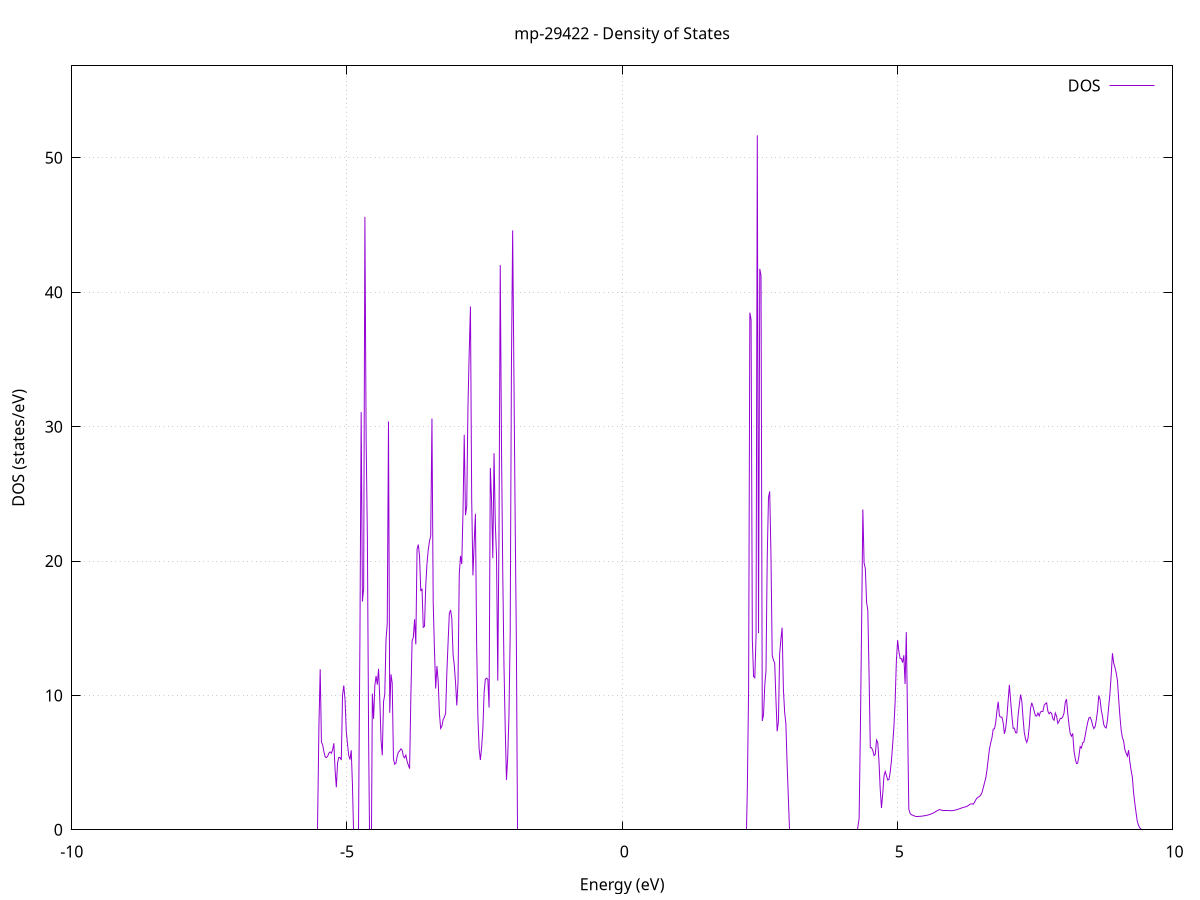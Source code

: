 set title 'mp-29422 - Density of States'
set xlabel 'Energy (eV)'
set ylabel 'DOS (states/eV)'
set grid
set xrange [-10:10]
set yrange [0:56.846]
set xzeroaxis lt -1
set terminal png size 800,600
set output 'mp-29422_dos_gnuplot.png'
plot '-' using 1:2 with lines title 'DOS'
-33.623000 0.000000
-33.600400 0.000000
-33.577900 0.000000
-33.555300 0.000000
-33.532700 0.000000
-33.510200 0.000000
-33.487600 0.000000
-33.465100 0.000000
-33.442500 0.000000
-33.419900 0.000000
-33.397400 0.000000
-33.374800 0.000000
-33.352200 0.000000
-33.329700 0.000000
-33.307100 0.000000
-33.284500 0.000000
-33.262000 0.000000
-33.239400 0.000000
-33.216900 0.000000
-33.194300 0.000000
-33.171700 0.000000
-33.149200 0.000000
-33.126600 0.000000
-33.104000 0.000000
-33.081500 0.000000
-33.058900 0.000000
-33.036400 0.000000
-33.013800 0.000000
-32.991200 0.000000
-32.968700 0.000000
-32.946100 0.000000
-32.923500 0.000000
-32.901000 0.000000
-32.878400 0.000000
-32.855800 0.000000
-32.833300 0.000000
-32.810700 0.000000
-32.788200 0.000000
-32.765600 0.000000
-32.743000 0.000000
-32.720500 0.000000
-32.697900 0.000000
-32.675300 0.000000
-32.652800 0.000000
-32.630200 0.000000
-32.607600 0.000000
-32.585100 0.000000
-32.562500 0.000000
-32.540000 0.000000
-32.517400 0.000000
-32.494800 0.000000
-32.472300 0.000000
-32.449700 0.000000
-32.427100 0.000000
-32.404600 0.000000
-32.382000 0.000000
-32.359500 0.000000
-32.336900 0.000000
-32.314300 0.000000
-32.291800 0.000000
-32.269200 0.000000
-32.246600 0.000000
-32.224100 0.000000
-32.201500 0.000000
-32.178900 0.000000
-32.156400 0.000000
-32.133800 0.000000
-32.111300 0.000000
-32.088700 0.000000
-32.066100 0.000000
-32.043600 0.000000
-32.021000 0.000000
-31.998400 0.000000
-31.975900 0.000000
-31.953300 0.000000
-31.930700 0.000000
-31.908200 0.000000
-31.885600 0.000000
-31.863100 0.000000
-31.840500 0.000000
-31.817900 0.000000
-31.795400 0.000000
-31.772800 0.000000
-31.750200 0.000000
-31.727700 0.000000
-31.705100 0.000000
-31.682600 0.000000
-31.660000 0.000000
-31.637400 0.000000
-31.614900 0.000000
-31.592300 0.000000
-31.569700 245.312000
-31.547200 225.236200
-31.524600 129.311100
-31.502000 0.000000
-31.479500 0.000000
-31.456900 0.000000
-31.434400 0.000000
-31.411800 0.000000
-31.389200 0.000000
-31.366700 0.000000
-31.344100 0.000000
-31.321500 0.000000
-31.299000 0.000000
-31.276400 0.000000
-31.253800 0.000000
-31.231300 0.000000
-31.208700 0.000000
-31.186200 0.000000
-31.163600 0.000000
-31.141000 0.000000
-31.118500 0.000000
-31.095900 0.000000
-31.073300 0.000000
-31.050800 0.000000
-31.028200 0.000000
-31.005600 0.000000
-30.983100 0.000000
-30.960500 0.000000
-30.938000 0.000000
-30.915400 0.000000
-30.892800 0.000000
-30.870300 0.000000
-30.847700 0.000000
-30.825100 0.000000
-30.802600 0.000000
-30.780000 0.000000
-30.757500 0.000000
-30.734900 0.000000
-30.712300 0.000000
-30.689800 0.000000
-30.667200 0.000000
-30.644600 0.000000
-30.622100 0.000000
-30.599500 0.000000
-30.576900 0.000000
-30.554400 0.000000
-30.531800 0.000000
-30.509300 0.000000
-30.486700 0.000000
-30.464100 0.000000
-30.441600 0.000000
-30.419000 0.000000
-30.396400 0.000000
-30.373900 0.000000
-30.351300 0.000000
-30.328700 0.000000
-30.306200 0.000000
-30.283600 0.000000
-30.261100 0.000000
-30.238500 0.000000
-30.215900 0.000000
-30.193400 0.000000
-30.170800 0.000000
-30.148200 0.000000
-30.125700 0.000000
-30.103100 0.000000
-30.080600 0.000000
-30.058000 0.000000
-30.035400 0.000000
-30.012900 0.000000
-29.990300 0.000000
-29.967700 0.000000
-29.945200 0.000000
-29.922600 0.000000
-29.900000 0.000000
-29.877500 0.000000
-29.854900 0.000000
-29.832400 0.000000
-29.809800 0.000000
-29.787200 0.000000
-29.764700 0.000000
-29.742100 0.000000
-29.719500 0.000000
-29.697000 0.000000
-29.674400 0.000000
-29.651800 0.000000
-29.629300 0.000000
-29.606700 0.000000
-29.584200 0.000000
-29.561600 0.000000
-29.539000 0.000000
-29.516500 0.000000
-29.493900 0.000000
-29.471300 0.000000
-29.448800 0.000000
-29.426200 0.000000
-29.403700 0.000000
-29.381100 0.000000
-29.358500 0.000000
-29.336000 0.000000
-29.313400 0.000000
-29.290800 0.000000
-29.268300 0.000000
-29.245700 0.000000
-29.223100 0.000000
-29.200600 0.000000
-29.178000 0.000000
-29.155500 0.000000
-29.132900 0.000000
-29.110300 0.000000
-29.087800 0.000000
-29.065200 0.000000
-29.042600 0.000000
-29.020100 0.000000
-28.997500 0.000000
-28.974900 0.000000
-28.952400 0.000000
-28.929800 0.000000
-28.907300 0.000000
-28.884700 0.000000
-28.862100 0.000000
-28.839600 0.000000
-28.817000 0.000000
-28.794400 0.000000
-28.771900 0.000000
-28.749300 0.000000
-28.726800 0.000000
-28.704200 0.000000
-28.681600 0.000000
-28.659100 0.000000
-28.636500 0.000000
-28.613900 0.000000
-28.591400 0.000000
-28.568800 0.000000
-28.546200 0.000000
-28.523700 0.000000
-28.501100 0.000000
-28.478600 0.000000
-28.456000 0.000000
-28.433400 0.000000
-28.410900 0.000000
-28.388300 0.000000
-28.365700 0.000000
-28.343200 0.000000
-28.320600 0.000000
-28.298000 0.000000
-28.275500 0.000000
-28.252900 0.000000
-28.230400 0.000000
-28.207800 0.000000
-28.185200 0.000000
-28.162700 0.000000
-28.140100 0.000000
-28.117500 0.000000
-28.095000 0.000000
-28.072400 0.000000
-28.049900 0.000000
-28.027300 0.000000
-28.004700 0.000000
-27.982200 0.000000
-27.959600 0.000000
-27.937000 0.000000
-27.914500 0.000000
-27.891900 0.000000
-27.869300 0.000000
-27.846800 0.000000
-27.824200 0.000000
-27.801700 0.000000
-27.779100 0.000000
-27.756500 0.000000
-27.734000 0.000000
-27.711400 0.000000
-27.688800 0.000000
-27.666300 0.000000
-27.643700 0.000000
-27.621100 0.000000
-27.598600 0.000000
-27.576000 0.000000
-27.553500 0.000000
-27.530900 0.000000
-27.508300 0.000000
-27.485800 0.000000
-27.463200 0.000000
-27.440600 0.000000
-27.418100 0.000000
-27.395500 0.000000
-27.373000 0.000000
-27.350400 0.000000
-27.327800 0.000000
-27.305300 0.000000
-27.282700 0.000000
-27.260100 0.000000
-27.237600 0.000000
-27.215000 0.000000
-27.192400 0.000000
-27.169900 0.000000
-27.147300 0.000000
-27.124800 0.000000
-27.102200 0.000000
-27.079600 0.000000
-27.057100 0.000000
-27.034500 0.000000
-27.011900 0.000000
-26.989400 0.000000
-26.966800 0.000000
-26.944200 0.000000
-26.921700 0.000000
-26.899100 0.000000
-26.876600 0.000000
-26.854000 0.000000
-26.831400 0.000000
-26.808900 0.000000
-26.786300 0.000000
-26.763700 0.000000
-26.741200 0.000000
-26.718600 0.000000
-26.696000 0.000000
-26.673500 0.000000
-26.650900 0.000000
-26.628400 0.000000
-26.605800 0.000000
-26.583200 0.000000
-26.560700 0.000000
-26.538100 0.000000
-26.515500 0.000000
-26.493000 0.000000
-26.470400 0.000000
-26.447900 0.000000
-26.425300 0.000000
-26.402700 0.000000
-26.380200 0.000000
-26.357600 0.000000
-26.335000 0.000000
-26.312500 0.000000
-26.289900 0.000000
-26.267300 0.000000
-26.244800 0.000000
-26.222200 0.000000
-26.199700 0.000000
-26.177100 0.000000
-26.154500 0.000000
-26.132000 0.000000
-26.109400 0.000000
-26.086800 0.000000
-26.064300 0.000000
-26.041700 0.000000
-26.019100 0.000000
-25.996600 0.000000
-25.974000 0.000000
-25.951500 0.000000
-25.928900 0.000000
-25.906300 0.000000
-25.883800 0.000000
-25.861200 0.000000
-25.838600 0.000000
-25.816100 0.000000
-25.793500 0.000000
-25.771000 0.000000
-25.748400 0.000000
-25.725800 0.000000
-25.703300 0.000000
-25.680700 0.000000
-25.658100 0.000000
-25.635600 0.000000
-25.613000 0.000000
-25.590400 0.000000
-25.567900 0.000000
-25.545300 0.000000
-25.522800 0.000000
-25.500200 0.000000
-25.477600 0.000000
-25.455100 0.000000
-25.432500 0.000000
-25.409900 0.000000
-25.387400 0.000000
-25.364800 0.000000
-25.342200 0.000000
-25.319700 0.000000
-25.297100 0.000000
-25.274600 0.000000
-25.252000 0.000000
-25.229400 0.000000
-25.206900 0.000000
-25.184300 0.000000
-25.161700 0.000000
-25.139200 0.000000
-25.116600 0.000000
-25.094100 0.000000
-25.071500 0.000000
-25.048900 0.000000
-25.026400 0.000000
-25.003800 0.000000
-24.981200 0.000000
-24.958700 0.000000
-24.936100 0.000000
-24.913500 0.000000
-24.891000 0.000000
-24.868400 0.000000
-24.845900 0.000000
-24.823300 0.000000
-24.800700 0.000000
-24.778200 0.000000
-24.755600 0.000000
-24.733000 0.000000
-24.710500 0.000000
-24.687900 0.000000
-24.665300 0.000000
-24.642800 0.000000
-24.620200 0.000000
-24.597700 0.000000
-24.575100 0.000000
-24.552500 0.000000
-24.530000 0.000000
-24.507400 0.000000
-24.484800 0.000000
-24.462300 0.000000
-24.439700 0.000000
-24.417200 0.000000
-24.394600 0.000000
-24.372000 0.000000
-24.349500 0.000000
-24.326900 0.000000
-24.304300 0.000000
-24.281800 0.000000
-24.259200 0.000000
-24.236600 0.000000
-24.214100 0.000000
-24.191500 0.000000
-24.169000 0.000000
-24.146400 0.000000
-24.123800 0.000000
-24.101300 0.000000
-24.078700 0.000000
-24.056100 0.000000
-24.033600 0.000000
-24.011000 0.000000
-23.988400 0.000000
-23.965900 0.000000
-23.943300 0.000000
-23.920800 0.000000
-23.898200 0.000000
-23.875600 0.000000
-23.853100 0.000000
-23.830500 0.000000
-23.807900 0.000000
-23.785400 0.000000
-23.762800 0.000000
-23.740300 0.000000
-23.717700 0.000000
-23.695100 0.000000
-23.672600 0.000000
-23.650000 0.000000
-23.627400 0.000000
-23.604900 0.000000
-23.582300 0.000000
-23.559700 0.000000
-23.537200 0.000000
-23.514600 0.000000
-23.492100 0.000000
-23.469500 0.000000
-23.446900 0.000000
-23.424400 0.000000
-23.401800 0.000000
-23.379200 0.000000
-23.356700 0.000000
-23.334100 0.000000
-23.311500 0.000000
-23.289000 0.000000
-23.266400 0.000000
-23.243900 0.000000
-23.221300 0.000000
-23.198700 0.000000
-23.176200 0.000000
-23.153600 0.000000
-23.131000 0.000000
-23.108500 0.000000
-23.085900 0.000000
-23.063400 0.000000
-23.040800 0.000000
-23.018200 0.000000
-22.995700 0.000000
-22.973100 0.000000
-22.950500 0.000000
-22.928000 0.000000
-22.905400 0.000000
-22.882800 0.000000
-22.860300 0.000000
-22.837700 0.000000
-22.815200 0.000000
-22.792600 0.000000
-22.770000 0.000000
-22.747500 0.000000
-22.724900 0.000000
-22.702300 0.000000
-22.679800 0.000000
-22.657200 0.000000
-22.634600 0.000000
-22.612100 0.000000
-22.589500 0.000000
-22.567000 0.000000
-22.544400 0.000000
-22.521800 0.000000
-22.499300 0.000000
-22.476700 0.000000
-22.454100 0.000000
-22.431600 0.000000
-22.409000 0.000000
-22.386400 0.000000
-22.363900 0.000000
-22.341300 0.000000
-22.318800 0.000000
-22.296200 0.000000
-22.273600 0.000000
-22.251100 0.000000
-22.228500 0.000000
-22.205900 0.000000
-22.183400 0.000000
-22.160800 0.000000
-22.138300 0.000000
-22.115700 0.000000
-22.093100 0.000000
-22.070600 0.000000
-22.048000 0.000000
-22.025400 0.000000
-22.002900 0.000000
-21.980300 0.000000
-21.957700 0.000000
-21.935200 0.000000
-21.912600 0.000000
-21.890100 0.000000
-21.867500 0.000000
-21.844900 0.000000
-21.822400 0.000000
-21.799800 0.000000
-21.777200 0.000000
-21.754700 0.000000
-21.732100 0.000000
-21.709500 0.000000
-21.687000 0.000000
-21.664400 0.000000
-21.641900 0.000000
-21.619300 0.000000
-21.596700 0.000000
-21.574200 0.000000
-21.551600 0.000000
-21.529000 0.000000
-21.506500 0.000000
-21.483900 0.000000
-21.461400 0.000000
-21.438800 0.000000
-21.416200 0.000000
-21.393700 0.000000
-21.371100 0.000000
-21.348500 0.000000
-21.326000 0.000000
-21.303400 0.000000
-21.280800 0.000000
-21.258300 0.000000
-21.235700 0.000000
-21.213200 0.000000
-21.190600 0.000000
-21.168000 0.000000
-21.145500 0.000000
-21.122900 0.000000
-21.100300 0.000000
-21.077800 0.000000
-21.055200 0.000000
-21.032600 0.000000
-21.010100 0.000000
-20.987500 0.000000
-20.965000 0.000000
-20.942400 0.000000
-20.919800 0.000000
-20.897300 0.000000
-20.874700 0.000000
-20.852100 0.000000
-20.829600 0.000000
-20.807000 0.000000
-20.784500 0.000000
-20.761900 0.000000
-20.739300 0.000000
-20.716800 0.000000
-20.694200 0.000000
-20.671600 0.000000
-20.649100 0.000000
-20.626500 0.000000
-20.603900 0.000000
-20.581400 0.000000
-20.558800 0.000000
-20.536300 0.000000
-20.513700 0.000000
-20.491100 0.000000
-20.468600 0.000000
-20.446000 0.000000
-20.423400 0.000000
-20.400900 0.000000
-20.378300 0.000000
-20.355700 0.000000
-20.333200 0.000000
-20.310600 0.000000
-20.288100 0.000000
-20.265500 0.000000
-20.242900 0.000000
-20.220400 0.000000
-20.197800 0.000000
-20.175200 0.000000
-20.152700 0.000000
-20.130100 0.000000
-20.107600 0.000000
-20.085000 0.000000
-20.062400 0.000000
-20.039900 0.000000
-20.017300 0.000000
-19.994700 0.000000
-19.972200 0.000000
-19.949600 0.000000
-19.927000 0.000000
-19.904500 0.000000
-19.881900 0.000000
-19.859400 0.000000
-19.836800 0.000000
-19.814200 0.000000
-19.791700 0.000000
-19.769100 0.000000
-19.746500 0.000000
-19.724000 0.000000
-19.701400 0.000000
-19.678800 0.000000
-19.656300 0.000000
-19.633700 0.000000
-19.611200 0.000000
-19.588600 0.000000
-19.566000 0.000000
-19.543500 0.000000
-19.520900 0.000000
-19.498300 0.000000
-19.475800 0.000000
-19.453200 0.000000
-19.430700 0.000000
-19.408100 0.000000
-19.385500 0.000000
-19.363000 0.000000
-19.340400 0.000000
-19.317800 0.000000
-19.295300 0.000000
-19.272700 0.000000
-19.250100 0.000000
-19.227600 0.000000
-19.205000 0.000000
-19.182500 0.000000
-19.159900 0.000000
-19.137300 0.000000
-19.114800 0.000000
-19.092200 0.000000
-19.069600 0.000000
-19.047100 0.000000
-19.024500 0.000000
-19.001900 0.000000
-18.979400 0.000000
-18.956800 0.000000
-18.934300 0.000000
-18.911700 0.000000
-18.889100 0.000000
-18.866600 0.000000
-18.844000 0.000000
-18.821400 0.000000
-18.798900 0.000000
-18.776300 0.000000
-18.753800 0.000000
-18.731200 0.000000
-18.708600 0.000000
-18.686100 0.000000
-18.663500 0.000000
-18.640900 0.000000
-18.618400 0.000000
-18.595800 0.000000
-18.573200 0.000000
-18.550700 0.000000
-18.528100 0.000000
-18.505600 0.000000
-18.483000 0.000000
-18.460400 0.000000
-18.437900 0.000000
-18.415300 0.000000
-18.392700 0.000000
-18.370200 0.000000
-18.347600 0.000000
-18.325000 0.000000
-18.302500 0.000000
-18.279900 0.000000
-18.257400 0.000000
-18.234800 0.000000
-18.212200 0.000000
-18.189700 0.000000
-18.167100 0.000000
-18.144500 0.000000
-18.122000 0.000000
-18.099400 0.000000
-18.076800 0.000000
-18.054300 0.000000
-18.031700 0.000000
-18.009200 0.000000
-17.986600 0.000000
-17.964000 0.000000
-17.941500 0.000000
-17.918900 0.000000
-17.896300 0.000000
-17.873800 0.000000
-17.851200 0.000000
-17.828700 0.000000
-17.806100 0.000000
-17.783500 0.000000
-17.761000 0.000000
-17.738400 0.000000
-17.715800 0.000000
-17.693300 0.000000
-17.670700 0.000000
-17.648100 0.000000
-17.625600 0.000000
-17.603000 0.000000
-17.580500 0.000000
-17.557900 0.000000
-17.535300 0.000000
-17.512800 0.000000
-17.490200 0.000000
-17.467600 0.000000
-17.445100 0.000000
-17.422500 0.000000
-17.399900 0.000000
-17.377400 0.000000
-17.354800 0.000000
-17.332300 0.000000
-17.309700 0.000000
-17.287100 0.000000
-17.264600 0.000000
-17.242000 0.000000
-17.219400 0.000000
-17.196900 0.000000
-17.174300 0.000000
-17.151800 0.000000
-17.129200 0.000000
-17.106600 0.000000
-17.084100 0.000000
-17.061500 0.000000
-17.038900 0.000000
-17.016400 0.000000
-16.993800 0.000000
-16.971200 0.000000
-16.948700 0.000000
-16.926100 0.000000
-16.903600 0.000000
-16.881000 0.000000
-16.858400 0.000000
-16.835900 0.000000
-16.813300 0.000000
-16.790700 0.000000
-16.768200 0.000000
-16.745600 0.000000
-16.723000 0.000000
-16.700500 0.000000
-16.677900 0.000000
-16.655400 0.000000
-16.632800 0.000000
-16.610200 0.000000
-16.587700 0.000000
-16.565100 0.000000
-16.542500 0.000000
-16.520000 0.000000
-16.497400 0.000000
-16.474900 0.000000
-16.452300 0.000000
-16.429700 0.000000
-16.407200 0.000000
-16.384600 0.000000
-16.362000 0.000000
-16.339500 0.000000
-16.316900 0.000000
-16.294300 0.000000
-16.271800 0.000000
-16.249200 0.000000
-16.226700 0.000000
-16.204100 0.000000
-16.181500 0.000000
-16.159000 0.000000
-16.136400 0.000000
-16.113800 0.000000
-16.091300 0.000000
-16.068700 0.000000
-16.046100 0.000000
-16.023600 0.000000
-16.001000 0.000000
-15.978500 0.000000
-15.955900 0.000000
-15.933300 0.000000
-15.910800 0.000000
-15.888200 0.000000
-15.865600 0.000000
-15.843100 0.000000
-15.820500 0.000000
-15.798000 0.000600
-15.775400 13.197200
-15.752800 11.258100
-15.730300 8.477400
-15.707700 6.242900
-15.685100 6.244200
-15.662600 5.601700
-15.640000 4.869500
-15.617400 4.870100
-15.594900 4.870700
-15.572300 4.563700
-15.549800 4.552200
-15.527200 4.553000
-15.504600 4.553700
-15.482100 2.148400
-15.459500 4.428600
-15.436900 4.428900
-15.414400 4.429300
-15.391800 4.463100
-15.369200 4.590600
-15.346700 4.591100
-15.324100 4.591700
-15.301600 5.451500
-15.279000 5.981700
-15.256400 5.983400
-15.233900 17.806500
-15.211300 0.000000
-15.188700 61.163700
-15.166200 48.066900
-15.143600 43.588000
-15.121100 20.155000
-15.098500 0.000000
-15.075900 0.000000
-15.053400 0.000000
-15.030800 0.000000
-15.008200 0.000000
-14.985700 0.000000
-14.963100 0.000000
-14.940500 0.000000
-14.918000 0.000000
-14.895400 0.000000
-14.872900 0.000000
-14.850300 0.000000
-14.827700 0.000000
-14.805200 0.000000
-14.782600 0.000000
-14.760000 0.000000
-14.737500 0.000000
-14.714900 0.000000
-14.692300 0.000000
-14.669800 3.322900
-14.647200 13.824900
-14.624700 19.137000
-14.602100 27.370000
-14.579500 27.258200
-14.557000 42.434300
-14.534400 24.320900
-14.511800 19.814700
-14.489300 48.977600
-14.466700 44.821700
-14.444200 0.000000
-14.421600 0.000000
-14.399000 0.000000
-14.376500 0.000000
-14.353900 0.000000
-14.331300 0.000000
-14.308800 0.000000
-14.286200 0.000000
-14.263600 0.000000
-14.241100 0.000000
-14.218500 0.000000
-14.196000 0.000000
-14.173400 0.000000
-14.150800 0.000000
-14.128300 0.000000
-14.105700 0.000000
-14.083100 0.000000
-14.060600 0.000000
-14.038000 0.000000
-14.015400 0.000000
-13.992900 0.000000
-13.970300 0.000000
-13.947800 0.000000
-13.925200 0.000000
-13.902600 0.000000
-13.880100 0.000000
-13.857500 0.000000
-13.834900 0.000000
-13.812400 0.000000
-13.789800 0.000000
-13.767200 0.000000
-13.744700 0.000000
-13.722100 0.000000
-13.699600 0.000000
-13.677000 0.000000
-13.654400 0.000000
-13.631900 0.000000
-13.609300 0.000000
-13.586700 0.000000
-13.564200 0.000000
-13.541600 0.000000
-13.519100 0.000000
-13.496500 0.000000
-13.473900 0.000000
-13.451400 0.000000
-13.428800 0.000000
-13.406200 0.000000
-13.383700 0.000000
-13.361100 0.000000
-13.338500 0.000000
-13.316000 0.000000
-13.293400 0.000000
-13.270900 0.000000
-13.248300 0.000000
-13.225700 0.000000
-13.203200 0.000000
-13.180600 0.000000
-13.158000 0.000000
-13.135500 0.000000
-13.112900 0.000000
-13.090300 0.000000
-13.067800 0.000000
-13.045200 0.000000
-13.022700 0.000000
-13.000100 0.000000
-12.977500 0.000000
-12.955000 0.000000
-12.932400 0.000000
-12.909800 0.000000
-12.887300 0.000000
-12.864700 0.000000
-12.842200 0.000000
-12.819600 0.000000
-12.797000 0.000000
-12.774500 0.000000
-12.751900 0.000000
-12.729300 0.000000
-12.706800 0.000000
-12.684200 0.000000
-12.661600 0.000000
-12.639100 0.000000
-12.616500 0.000000
-12.594000 0.000000
-12.571400 0.000000
-12.548800 0.000000
-12.526300 0.000000
-12.503700 0.000000
-12.481100 0.000000
-12.458600 0.000000
-12.436000 0.000000
-12.413400 0.000000
-12.390900 0.000000
-12.368300 0.000000
-12.345800 0.000000
-12.323200 0.000000
-12.300600 0.000000
-12.278100 0.000000
-12.255500 0.000000
-12.232900 0.000000
-12.210400 0.000000
-12.187800 0.000000
-12.165300 0.000000
-12.142700 0.000000
-12.120100 0.000000
-12.097600 0.000000
-12.075000 0.000000
-12.052400 0.000000
-12.029900 0.000000
-12.007300 0.000000
-11.984700 0.000000
-11.962200 0.000000
-11.939600 0.000000
-11.917100 0.000000
-11.894500 0.000000
-11.871900 0.000000
-11.849400 0.000000
-11.826800 0.000000
-11.804200 0.000000
-11.781700 0.000000
-11.759100 0.000000
-11.736500 0.000000
-11.714000 0.000000
-11.691400 0.000000
-11.668900 0.000000
-11.646300 0.000000
-11.623700 0.000000
-11.601200 0.000000
-11.578600 0.000000
-11.556000 0.000000
-11.533500 0.000000
-11.510900 0.000000
-11.488400 0.000000
-11.465800 0.000000
-11.443200 0.000000
-11.420700 0.000000
-11.398100 0.000000
-11.375500 0.000000
-11.353000 0.000000
-11.330400 0.000000
-11.307800 0.000000
-11.285300 0.000000
-11.262700 0.000000
-11.240200 0.000000
-11.217600 0.000000
-11.195000 0.000000
-11.172500 0.000000
-11.149900 0.000000
-11.127300 0.000000
-11.104800 0.000000
-11.082200 0.000000
-11.059600 0.000000
-11.037100 0.000000
-11.014500 0.000000
-10.992000 0.000000
-10.969400 0.000000
-10.946800 0.000000
-10.924300 0.000000
-10.901700 0.000000
-10.879100 0.000000
-10.856600 0.000000
-10.834000 0.000000
-10.811500 0.000000
-10.788900 0.000000
-10.766300 0.000000
-10.743800 0.000000
-10.721200 0.000000
-10.698600 0.000000
-10.676100 0.000000
-10.653500 0.000000
-10.630900 0.000000
-10.608400 0.000000
-10.585800 0.000000
-10.563300 0.000000
-10.540700 0.000000
-10.518100 0.000000
-10.495600 0.000000
-10.473000 0.000000
-10.450400 0.000000
-10.427900 0.000000
-10.405300 0.000000
-10.382700 0.000000
-10.360200 0.000000
-10.337600 0.000000
-10.315100 0.000000
-10.292500 0.000000
-10.269900 0.000000
-10.247400 0.000000
-10.224800 0.000000
-10.202200 0.000000
-10.179700 0.000000
-10.157100 0.000000
-10.134600 0.000000
-10.112000 0.000000
-10.089400 0.000000
-10.066900 0.000000
-10.044300 0.000000
-10.021700 0.000000
-9.999200 0.000000
-9.976600 0.000000
-9.954000 0.000000
-9.931500 0.000000
-9.908900 0.000000
-9.886400 0.000000
-9.863800 0.000000
-9.841200 0.000000
-9.818700 0.000000
-9.796100 0.000000
-9.773500 0.000000
-9.751000 0.000000
-9.728400 0.000000
-9.705800 0.000000
-9.683300 0.000000
-9.660700 0.000000
-9.638200 0.000000
-9.615600 0.000000
-9.593000 0.000000
-9.570500 0.000000
-9.547900 0.000000
-9.525300 0.000000
-9.502800 0.000000
-9.480200 0.000000
-9.457600 0.000000
-9.435100 0.000000
-9.412500 0.000000
-9.390000 0.000000
-9.367400 0.000000
-9.344800 0.000000
-9.322300 0.000000
-9.299700 0.000000
-9.277100 0.000000
-9.254600 0.000000
-9.232000 0.000000
-9.209500 0.000000
-9.186900 0.000000
-9.164300 0.000000
-9.141800 0.000000
-9.119200 0.000000
-9.096600 0.000000
-9.074100 0.000000
-9.051500 0.000000
-9.028900 0.000000
-9.006400 0.000000
-8.983800 0.000000
-8.961300 0.000000
-8.938700 0.000000
-8.916100 0.000000
-8.893600 0.000000
-8.871000 0.000000
-8.848400 0.000000
-8.825900 0.000000
-8.803300 0.000000
-8.780700 0.000000
-8.758200 0.000000
-8.735600 0.000000
-8.713100 0.000000
-8.690500 0.000000
-8.667900 0.000000
-8.645400 0.000000
-8.622800 0.000000
-8.600200 0.000000
-8.577700 0.000000
-8.555100 0.000000
-8.532600 0.000000
-8.510000 0.000000
-8.487400 0.000000
-8.464900 0.000000
-8.442300 0.000000
-8.419700 0.000000
-8.397200 0.000000
-8.374600 0.000000
-8.352000 0.000000
-8.329500 0.000000
-8.306900 0.000000
-8.284400 0.000000
-8.261800 0.000000
-8.239200 0.000000
-8.216700 0.000000
-8.194100 0.000000
-8.171500 0.000000
-8.149000 0.000000
-8.126400 0.000000
-8.103800 0.000000
-8.081300 0.000000
-8.058700 0.000000
-8.036200 0.000000
-8.013600 0.000000
-7.991000 0.000000
-7.968500 0.000000
-7.945900 0.000000
-7.923300 0.000000
-7.900800 0.000000
-7.878200 0.000000
-7.855700 0.000000
-7.833100 0.000000
-7.810500 0.000000
-7.788000 0.000000
-7.765400 0.000000
-7.742800 0.000000
-7.720300 0.000000
-7.697700 0.000000
-7.675100 0.000000
-7.652600 0.000000
-7.630000 0.000000
-7.607500 0.000000
-7.584900 0.000000
-7.562300 0.000000
-7.539800 0.000000
-7.517200 0.000000
-7.494600 0.000000
-7.472100 0.000000
-7.449500 0.000000
-7.426900 0.000000
-7.404400 0.000000
-7.381800 0.000000
-7.359300 0.000000
-7.336700 0.000000
-7.314100 0.000000
-7.291600 0.000000
-7.269000 0.000000
-7.246400 0.000000
-7.223900 0.000000
-7.201300 0.000000
-7.178800 0.000000
-7.156200 0.000000
-7.133600 0.000000
-7.111100 0.000000
-7.088500 0.000000
-7.065900 0.000000
-7.043400 0.000000
-7.020800 0.000000
-6.998200 0.000000
-6.975700 0.000000
-6.953100 0.000000
-6.930600 0.000000
-6.908000 0.000000
-6.885400 0.000000
-6.862900 0.000000
-6.840300 0.000000
-6.817700 0.000000
-6.795200 0.000000
-6.772600 0.000000
-6.750000 0.000000
-6.727500 0.000000
-6.704900 0.000000
-6.682400 0.000000
-6.659800 0.000000
-6.637200 0.000000
-6.614700 0.000000
-6.592100 0.000000
-6.569500 0.000000
-6.547000 0.000000
-6.524400 0.000000
-6.501900 0.000000
-6.479300 0.000000
-6.456700 0.000000
-6.434200 0.000000
-6.411600 0.000000
-6.389000 0.000000
-6.366500 0.000000
-6.343900 0.000000
-6.321300 0.000000
-6.298800 0.000000
-6.276200 0.000000
-6.253700 0.000000
-6.231100 0.000000
-6.208500 0.000000
-6.186000 0.000000
-6.163400 0.000000
-6.140800 0.000000
-6.118300 0.000000
-6.095700 0.000000
-6.073100 0.000000
-6.050600 0.000000
-6.028000 0.000000
-6.005500 0.000000
-5.982900 0.000000
-5.960300 0.000000
-5.937800 0.000000
-5.915200 0.000000
-5.892600 0.000000
-5.870100 0.000000
-5.847500 0.000000
-5.825000 0.000000
-5.802400 0.000000
-5.779800 0.000000
-5.757300 0.000000
-5.734700 0.000000
-5.712100 0.000000
-5.689600 0.000000
-5.667000 0.000000
-5.644400 0.000000
-5.621900 0.000000
-5.599300 0.000000
-5.576800 0.000000
-5.554200 0.000000
-5.531600 0.000000
-5.509100 7.834600
-5.486500 11.944400
-5.463900 6.523300
-5.441400 6.316100
-5.418800 5.799500
-5.396200 5.427800
-5.373700 5.376300
-5.351100 5.471200
-5.328600 5.702900
-5.306000 5.796000
-5.283400 5.694300
-5.260900 5.942500
-5.238300 6.437300
-5.215700 4.444600
-5.193200 3.164000
-5.170600 4.992200
-5.148000 5.385900
-5.125500 5.377700
-5.102900 5.188100
-5.080400 10.023700
-5.057800 10.733900
-5.035200 9.692200
-5.012700 7.339300
-4.990100 6.371800
-4.967500 5.514700
-4.945000 5.223100
-4.922400 5.916300
-4.899900 3.295600
-4.877300 0.000000
-4.854700 0.000000
-4.832200 0.000000
-4.809600 0.000000
-4.787000 0.000000
-4.764500 14.196000
-4.741900 31.086100
-4.719300 16.983800
-4.696800 17.968500
-4.674200 45.611700
-4.651700 29.078400
-4.629100 21.702400
-4.606500 6.737500
-4.584000 0.000000
-4.561400 0.000000
-4.538800 10.135200
-4.516300 8.252600
-4.493700 10.717800
-4.471100 11.443000
-4.448600 10.800900
-4.426000 11.975900
-4.403500 9.706400
-4.380900 6.658900
-4.358300 5.545300
-4.335800 9.529500
-4.313200 10.070100
-4.290600 14.150700
-4.268100 15.344100
-4.245500 30.378000
-4.223000 8.709700
-4.200400 11.571000
-4.177800 10.915400
-4.155300 5.265900
-4.132700 4.879200
-4.110100 4.961600
-4.087600 5.477800
-4.065000 5.779400
-4.042400 5.869800
-4.019900 6.025900
-3.997300 5.919600
-3.974800 5.471300
-3.952200 5.353300
-3.929600 5.555900
-3.907100 5.084200
-3.884500 4.804800
-3.861900 4.551500
-3.839400 9.830200
-3.816800 14.051500
-3.794200 14.317700
-3.771700 15.670000
-3.749100 13.794800
-3.726600 20.858500
-3.704000 21.225900
-3.681400 20.365400
-3.658900 17.766600
-3.636300 17.944200
-3.613700 15.064900
-3.591200 15.140900
-3.568600 18.170200
-3.546100 19.797700
-3.523500 20.817000
-3.500900 21.469100
-3.478400 21.871200
-3.455800 30.602500
-3.433200 16.933500
-3.410700 13.452400
-3.388100 10.510900
-3.365500 12.183400
-3.343000 11.087900
-3.320400 8.673800
-3.297900 7.541400
-3.275300 7.707700
-3.252700 8.194100
-3.230200 8.383900
-3.207600 8.654900
-3.185000 11.702900
-3.162500 13.965700
-3.139900 16.105600
-3.117300 16.351300
-3.094800 15.725600
-3.072200 13.030200
-3.049700 12.244400
-3.027100 10.937800
-3.004500 9.246100
-2.982000 11.001300
-2.959400 19.049400
-2.936800 20.380800
-2.914300 19.771400
-2.891700 23.629200
-2.869200 29.389500
-2.846600 23.411000
-2.824000 24.074900
-2.801500 31.491100
-2.778900 35.487000
-2.756300 38.937200
-2.733800 24.603600
-2.711200 18.925000
-2.688600 21.364200
-2.666100 23.517200
-2.643500 13.736300
-2.621000 8.381300
-2.598400 6.011400
-2.575800 5.189900
-2.553300 6.152500
-2.530700 7.489900
-2.508100 10.210900
-2.485600 11.203600
-2.463000 11.279500
-2.440400 11.190600
-2.417900 9.099000
-2.395300 26.929900
-2.372800 24.527100
-2.350200 20.214600
-2.327600 28.020700
-2.305100 22.806000
-2.282500 20.381200
-2.259900 11.099500
-2.237400 22.141600
-2.214800 42.023800
-2.192300 28.596800
-2.169700 19.264800
-2.147100 12.185500
-2.124600 7.598600
-2.102000 3.709300
-2.079400 5.392000
-2.056900 8.434100
-2.034300 14.527800
-2.011700 34.483300
-1.989200 44.604000
-1.966600 33.937200
-1.944100 23.095000
-1.921500 13.784400
-1.898900 0.000000
-1.876400 0.000000
-1.853800 0.000000
-1.831200 0.000000
-1.808700 0.000000
-1.786100 0.000000
-1.763500 0.000000
-1.741000 0.000000
-1.718400 0.000000
-1.695900 0.000000
-1.673300 0.000000
-1.650700 0.000000
-1.628200 0.000000
-1.605600 0.000000
-1.583000 0.000000
-1.560500 0.000000
-1.537900 0.000000
-1.515400 0.000000
-1.492800 0.000000
-1.470200 0.000000
-1.447700 0.000000
-1.425100 0.000000
-1.402500 0.000000
-1.380000 0.000000
-1.357400 0.000000
-1.334800 0.000000
-1.312300 0.000000
-1.289700 0.000000
-1.267200 0.000000
-1.244600 0.000000
-1.222000 0.000000
-1.199500 0.000000
-1.176900 0.000000
-1.154300 0.000000
-1.131800 0.000000
-1.109200 0.000000
-1.086600 0.000000
-1.064100 0.000000
-1.041500 0.000000
-1.019000 0.000000
-0.996400 0.000000
-0.973800 0.000000
-0.951300 0.000000
-0.928700 0.000000
-0.906100 0.000000
-0.883600 0.000000
-0.861000 0.000000
-0.838400 0.000000
-0.815900 0.000000
-0.793300 0.000000
-0.770800 0.000000
-0.748200 0.000000
-0.725600 0.000000
-0.703100 0.000000
-0.680500 0.000000
-0.657900 0.000000
-0.635400 0.000000
-0.612800 0.000000
-0.590300 0.000000
-0.567700 0.000000
-0.545100 0.000000
-0.522600 0.000000
-0.500000 0.000000
-0.477400 0.000000
-0.454900 0.000000
-0.432300 0.000000
-0.409700 0.000000
-0.387200 0.000000
-0.364600 0.000000
-0.342100 0.000000
-0.319500 0.000000
-0.296900 0.000000
-0.274400 0.000000
-0.251800 0.000000
-0.229200 0.000000
-0.206700 0.000000
-0.184100 0.000000
-0.161500 0.000000
-0.139000 0.000000
-0.116400 0.000000
-0.093900 0.000000
-0.071300 0.000000
-0.048700 0.000000
-0.026200 0.000000
-0.003600 0.000000
0.019000 0.000000
0.041500 0.000000
0.064100 0.000000
0.086600 0.000000
0.109200 0.000000
0.131800 0.000000
0.154300 0.000000
0.176900 0.000000
0.199500 0.000000
0.222000 0.000000
0.244600 0.000000
0.267200 0.000000
0.289700 0.000000
0.312300 0.000000
0.334800 0.000000
0.357400 0.000000
0.380000 0.000000
0.402500 0.000000
0.425100 0.000000
0.447700 0.000000
0.470200 0.000000
0.492800 0.000000
0.515400 0.000000
0.537900 0.000000
0.560500 0.000000
0.583000 0.000000
0.605600 0.000000
0.628200 0.000000
0.650700 0.000000
0.673300 0.000000
0.695900 0.000000
0.718400 0.000000
0.741000 0.000000
0.763500 0.000000
0.786100 0.000000
0.808700 0.000000
0.831200 0.000000
0.853800 0.000000
0.876400 0.000000
0.898900 0.000000
0.921500 0.000000
0.944100 0.000000
0.966600 0.000000
0.989200 0.000000
1.011700 0.000000
1.034300 0.000000
1.056900 0.000000
1.079400 0.000000
1.102000 0.000000
1.124600 0.000000
1.147100 0.000000
1.169700 0.000000
1.192300 0.000000
1.214800 0.000000
1.237400 0.000000
1.259900 0.000000
1.282500 0.000000
1.305100 0.000000
1.327600 0.000000
1.350200 0.000000
1.372800 0.000000
1.395300 0.000000
1.417900 0.000000
1.440400 0.000000
1.463000 0.000000
1.485600 0.000000
1.508100 0.000000
1.530700 0.000000
1.553300 0.000000
1.575800 0.000000
1.598400 0.000000
1.621000 0.000000
1.643500 0.000000
1.666100 0.000000
1.688600 0.000000
1.711200 0.000000
1.733800 0.000000
1.756300 0.000000
1.778900 0.000000
1.801500 0.000000
1.824000 0.000000
1.846600 0.000000
1.869200 0.000000
1.891700 0.000000
1.914300 0.000000
1.936800 0.000000
1.959400 0.000000
1.982000 0.000000
2.004500 0.000000
2.027100 0.000000
2.049700 0.000000
2.072200 0.000000
2.094800 0.000000
2.117300 0.000000
2.139900 0.000000
2.162500 0.000000
2.185000 0.000000
2.207600 0.000000
2.230200 0.000000
2.252700 0.000000
2.275300 3.197100
2.297900 10.559700
2.320400 38.478800
2.343000 37.952100
2.365500 14.130900
2.388100 11.405900
2.410700 11.312700
2.433200 14.434600
2.455800 51.678500
2.478400 14.638400
2.500900 41.741700
2.523500 41.233600
2.546100 8.097000
2.568600 8.542400
2.591200 10.730800
2.613700 11.831500
2.636300 20.273800
2.658900 24.734500
2.681400 25.180100
2.704000 20.441600
2.726600 12.991700
2.749100 12.619300
2.771700 12.427900
2.794200 9.729800
2.816800 7.323900
2.839400 8.051500
2.861900 13.080300
2.884500 14.186900
2.907100 15.039700
2.929600 10.490300
2.952200 8.759900
2.974800 7.900000
2.997300 4.892300
3.019900 2.405200
3.042400 0.000000
3.065000 0.000000
3.087600 0.000000
3.110100 0.000000
3.132700 0.000000
3.155300 0.000000
3.177800 0.000000
3.200400 0.000000
3.223000 0.000000
3.245500 0.000000
3.268100 0.000000
3.290600 0.000000
3.313200 0.000000
3.335800 0.000000
3.358300 0.000000
3.380900 0.000000
3.403500 0.000000
3.426000 0.000000
3.448600 0.000000
3.471200 0.000000
3.493700 0.000000
3.516300 0.000000
3.538800 0.000000
3.561400 0.000000
3.584000 0.000000
3.606500 0.000000
3.629100 0.000000
3.651700 0.000000
3.674200 0.000000
3.696800 0.000000
3.719300 0.000000
3.741900 0.000000
3.764500 0.000000
3.787000 0.000000
3.809600 0.000000
3.832200 0.000000
3.854700 0.000000
3.877300 0.000000
3.899900 0.000000
3.922400 0.000000
3.945000 0.000000
3.967500 0.000000
3.990100 0.000000
4.012700 0.000000
4.035200 0.000000
4.057800 0.000000
4.080400 0.000000
4.102900 0.000000
4.125500 0.000000
4.148100 0.000000
4.170600 0.000000
4.193200 0.000000
4.215700 0.000000
4.238300 0.000000
4.260900 0.000000
4.283400 0.000000
4.306000 0.843700
4.328600 7.378400
4.351100 15.230700
4.373700 23.835900
4.396200 19.858500
4.418800 19.433600
4.441400 16.935100
4.463900 16.336800
4.486500 11.588200
4.509100 6.101400
4.531600 6.105000
4.554200 5.902200
4.576800 5.521300
4.599300 5.610400
4.621900 6.676800
4.644400 6.495400
4.667000 5.087000
4.689600 2.998400
4.712100 1.620000
4.734700 2.653200
4.757300 3.988600
4.779800 4.338100
4.802400 4.041300
4.825000 3.700400
4.847500 3.734200
4.870100 4.269300
4.892600 5.121800
4.915200 6.341800
4.937800 7.643600
4.960300 9.540800
4.982900 12.577700
5.005500 14.108600
5.028000 13.280500
5.050600 12.756500
5.073100 12.741800
5.095700 12.442600
5.118300 12.987200
5.140800 10.850000
5.163400 14.710100
5.186000 8.177200
5.208500 1.540400
5.231100 1.230600
5.253700 1.128300
5.276200 1.089500
5.298800 1.047200
5.321300 1.008500
5.343900 0.986900
5.366500 0.984600
5.389000 0.993600
5.411600 1.000700
5.434200 1.009100
5.456700 1.021000
5.479300 1.035300
5.501900 1.050800
5.524400 1.066600
5.547000 1.087500
5.569500 1.114200
5.592100 1.143600
5.614700 1.178200
5.637200 1.217300
5.659800 1.260500
5.682400 1.309500
5.704900 1.373300
5.727500 1.428800
5.750000 1.476600
5.772600 1.504600
5.795200 1.466500
5.817700 1.443000
5.840300 1.435800
5.862900 1.436200
5.885400 1.435800
5.908000 1.434000
5.930600 1.429200
5.953100 1.425700
5.975700 1.420500
5.998200 1.422800
6.020800 1.435000
6.043400 1.454300
6.065900 1.478000
6.088500 1.505500
6.111100 1.535500
6.133600 1.569100
6.156200 1.603700
6.178800 1.638600
6.201300 1.667100
6.223900 1.686900
6.246400 1.715000
6.269000 1.754800
6.291600 1.810300
6.314100 1.878800
6.336700 1.925800
6.359300 1.928600
6.381800 1.903500
6.404400 2.057000
6.426900 2.232600
6.449500 2.364600
6.472100 2.436800
6.494600 2.485100
6.517200 2.594000
6.539800 2.789200
6.562300 3.135500
6.584900 3.509400
6.607500 3.849600
6.630000 4.474400
6.652600 5.284500
6.675100 6.032300
6.697700 6.477100
6.720300 6.864700
6.742800 7.493400
6.765400 7.516000
6.788000 7.992000
6.810500 8.861400
6.833100 9.527300
6.855700 8.467100
6.878200 8.384900
6.900800 8.376500
6.923300 7.963400
6.945900 7.141000
6.968500 7.534100
6.991000 8.397200
7.013600 9.622900
7.036200 10.786600
7.058700 9.612500
7.081300 8.484500
7.103800 7.556300
7.126400 7.561100
7.149000 7.218500
7.171500 7.210500
7.194100 8.492600
7.216700 9.292900
7.239200 10.062200
7.261800 9.582500
7.284400 8.326600
7.306900 7.232300
7.329500 6.752600
7.352000 6.499400
7.374600 6.808000
7.397200 7.674300
7.419700 9.004800
7.442300 9.448700
7.464900 9.173800
7.487400 8.817300
7.510000 8.483900
7.532600 8.461600
7.555100 8.694100
7.577700 8.470100
7.600200 8.757400
7.622800 8.815300
7.645400 8.804300
7.667900 9.265300
7.690500 9.377800
7.713100 9.445800
7.735600 8.819400
7.758200 8.628200
7.780700 8.748600
7.803300 8.666100
7.825900 8.268000
7.848400 8.150000
7.871000 8.692000
7.893600 8.458500
7.916100 7.915900
7.938700 8.068700
7.961300 8.293300
7.983800 8.278900
8.006400 8.402700
8.028900 8.690500
8.051500 9.490600
8.074100 9.724600
8.096600 8.674900
8.119200 7.805600
8.141800 7.152600
8.164300 6.963400
8.186900 7.169500
8.209500 5.894700
8.232000 5.324700
8.254600 4.925800
8.277100 4.953200
8.299700 5.482900
8.322300 6.189800
8.344800 6.079900
8.367400 6.465200
8.390000 6.532400
8.412500 6.971600
8.435100 7.508400
8.457700 7.967200
8.480200 8.316600
8.502800 8.373300
8.525300 8.172500
8.547900 7.783400
8.570500 7.527700
8.593000 7.663000
8.615600 8.166100
8.638200 8.872100
8.660700 9.996700
8.683300 9.718000
8.705800 8.895700
8.728400 8.439100
8.751000 7.827500
8.773500 7.633700
8.796100 7.577700
8.818700 8.175200
8.841200 9.186100
8.863800 10.157300
8.886400 11.527200
8.908900 13.135200
8.931500 12.410800
8.954000 12.088100
8.976600 11.690600
8.999200 11.116300
9.021700 9.747700
9.044300 8.464600
9.066900 7.427200
9.089400 6.873500
9.112000 6.586900
9.134600 5.967500
9.157100 5.699900
9.179700 5.470000
9.202200 5.926300
9.224800 5.058400
9.247400 4.437600
9.269900 3.940000
9.292500 2.783900
9.315100 1.988000
9.337600 1.281500
9.360200 0.630100
9.382700 0.323900
9.405300 0.144300
9.427900 0.047300
9.450400 0.002800
9.473000 0.000000
9.495600 0.000000
9.518100 0.000000
9.540700 0.000000
9.563300 0.000000
9.585800 0.000000
9.608400 0.000000
9.630900 0.000000
9.653500 0.000000
9.676100 0.000000
9.698600 0.000000
9.721200 0.000000
9.743800 0.000000
9.766300 0.000000
9.788900 0.000000
9.811500 0.000000
9.834000 0.000000
9.856600 0.000000
9.879100 0.000000
9.901700 0.000000
9.924300 0.000000
9.946800 0.000000
9.969400 0.000000
9.992000 0.000000
10.014500 0.000000
10.037100 0.000000
10.059600 0.000000
10.082200 0.000000
10.104800 0.000000
10.127300 0.000000
10.149900 0.000000
10.172500 0.000000
10.195000 0.000000
10.217600 0.000000
10.240200 0.000000
10.262700 0.000000
10.285300 0.000000
10.307800 0.000000
10.330400 0.000000
10.353000 0.000000
10.375500 0.000000
10.398100 0.000000
10.420700 0.000000
10.443200 0.000000
10.465800 0.000000
10.488400 0.000000
10.510900 0.000000
10.533500 0.000000
10.556000 0.000000
10.578600 0.000000
10.601200 0.000000
10.623700 0.000000
10.646300 0.000000
10.668900 0.000000
10.691400 0.000000
10.714000 0.000000
10.736500 0.000000
10.759100 0.000000
10.781700 0.000000
10.804200 0.000000
10.826800 0.000000
10.849400 0.000000
10.871900 0.000000
10.894500 0.000000
10.917100 0.000000
10.939600 0.000000
10.962200 0.000000
10.984700 0.000000
11.007300 0.000000
11.029900 0.000000
11.052400 0.000000
11.075000 0.000000
11.097600 0.000000
11.120100 0.000000
11.142700 0.000000
11.165300 0.000000
11.187800 0.000000
11.210400 0.000000
11.232900 0.000000
11.255500 0.000000
11.278100 0.000000
11.300600 0.000000
11.323200 0.000000
11.345800 0.000000
11.368300 0.000000
11.390900 0.000000
11.413400 0.000000
11.436000 0.000000
11.458600 0.000000
11.481100 0.000000
11.503700 0.000000
e

